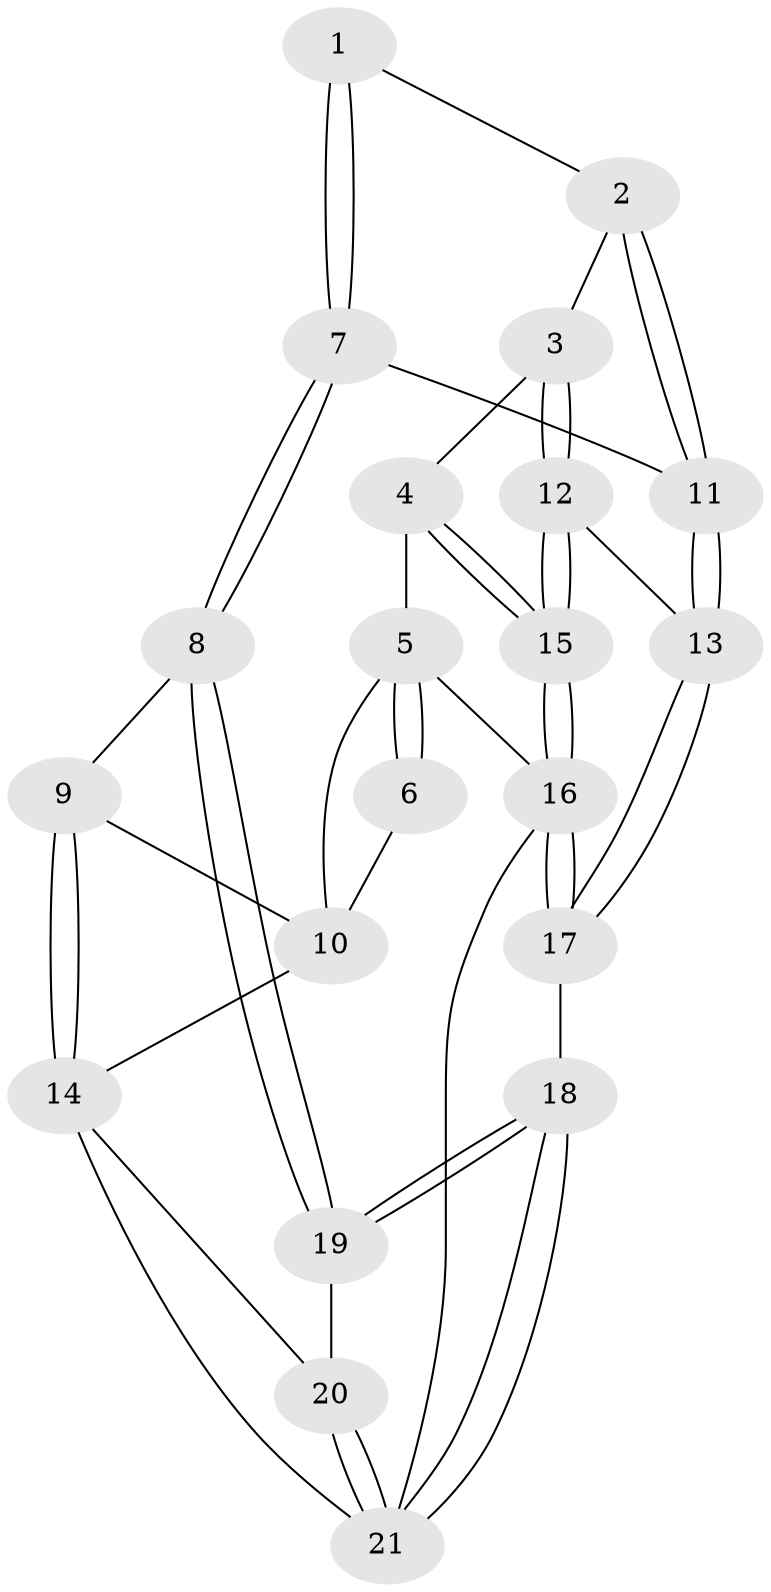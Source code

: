 // Generated by graph-tools (version 1.1) at 2025/46/02/15/25 05:46:28]
// undirected, 21 vertices, 49 edges
graph export_dot {
graph [start="1"]
  node [color=gray90,style=filled];
  1 [pos="+0.4608841180341519+0.10202032119668669"];
  2 [pos="+0.7266676151071854+0.27987263889891223"];
  3 [pos="+0.7267521008687291+0.2798909057079362"];
  4 [pos="+1+0.07857719738242692"];
  5 [pos="+1+0"];
  6 [pos="+0.44300822951176294+0.004816299545548105"];
  7 [pos="+0.3342186804120796+0.4091512636099547"];
  8 [pos="+0.31403803480567827+0.41644998819648593"];
  9 [pos="+0+0"];
  10 [pos="+0+0"];
  11 [pos="+0.4315199953366766+0.4481697925354529"];
  12 [pos="+0.7336593283478774+0.5199051240982638"];
  13 [pos="+0.5570086884148+0.5644264480352893"];
  14 [pos="+0+0.5476355388140887"];
  15 [pos="+1+0.7259912447668307"];
  16 [pos="+1+1"];
  17 [pos="+0.5157385465298869+0.8988318990195882"];
  18 [pos="+0.4250009286987813+0.9021655473803035"];
  19 [pos="+0.25549070490538617+0.48184062697124963"];
  20 [pos="+0.03362633242484798+0.5762381217780729"];
  21 [pos="+0.2285653130872536+0.9834089989203197"];
  1 -- 2;
  1 -- 7;
  1 -- 7;
  2 -- 3;
  2 -- 11;
  2 -- 11;
  3 -- 4;
  3 -- 12;
  3 -- 12;
  4 -- 5;
  4 -- 15;
  4 -- 15;
  5 -- 6;
  5 -- 6;
  5 -- 10;
  5 -- 16;
  6 -- 10;
  7 -- 8;
  7 -- 8;
  7 -- 11;
  8 -- 9;
  8 -- 19;
  8 -- 19;
  9 -- 10;
  9 -- 14;
  9 -- 14;
  10 -- 14;
  11 -- 13;
  11 -- 13;
  12 -- 13;
  12 -- 15;
  12 -- 15;
  13 -- 17;
  13 -- 17;
  14 -- 20;
  14 -- 21;
  15 -- 16;
  15 -- 16;
  16 -- 17;
  16 -- 17;
  16 -- 21;
  17 -- 18;
  18 -- 19;
  18 -- 19;
  18 -- 21;
  18 -- 21;
  19 -- 20;
  20 -- 21;
  20 -- 21;
}
